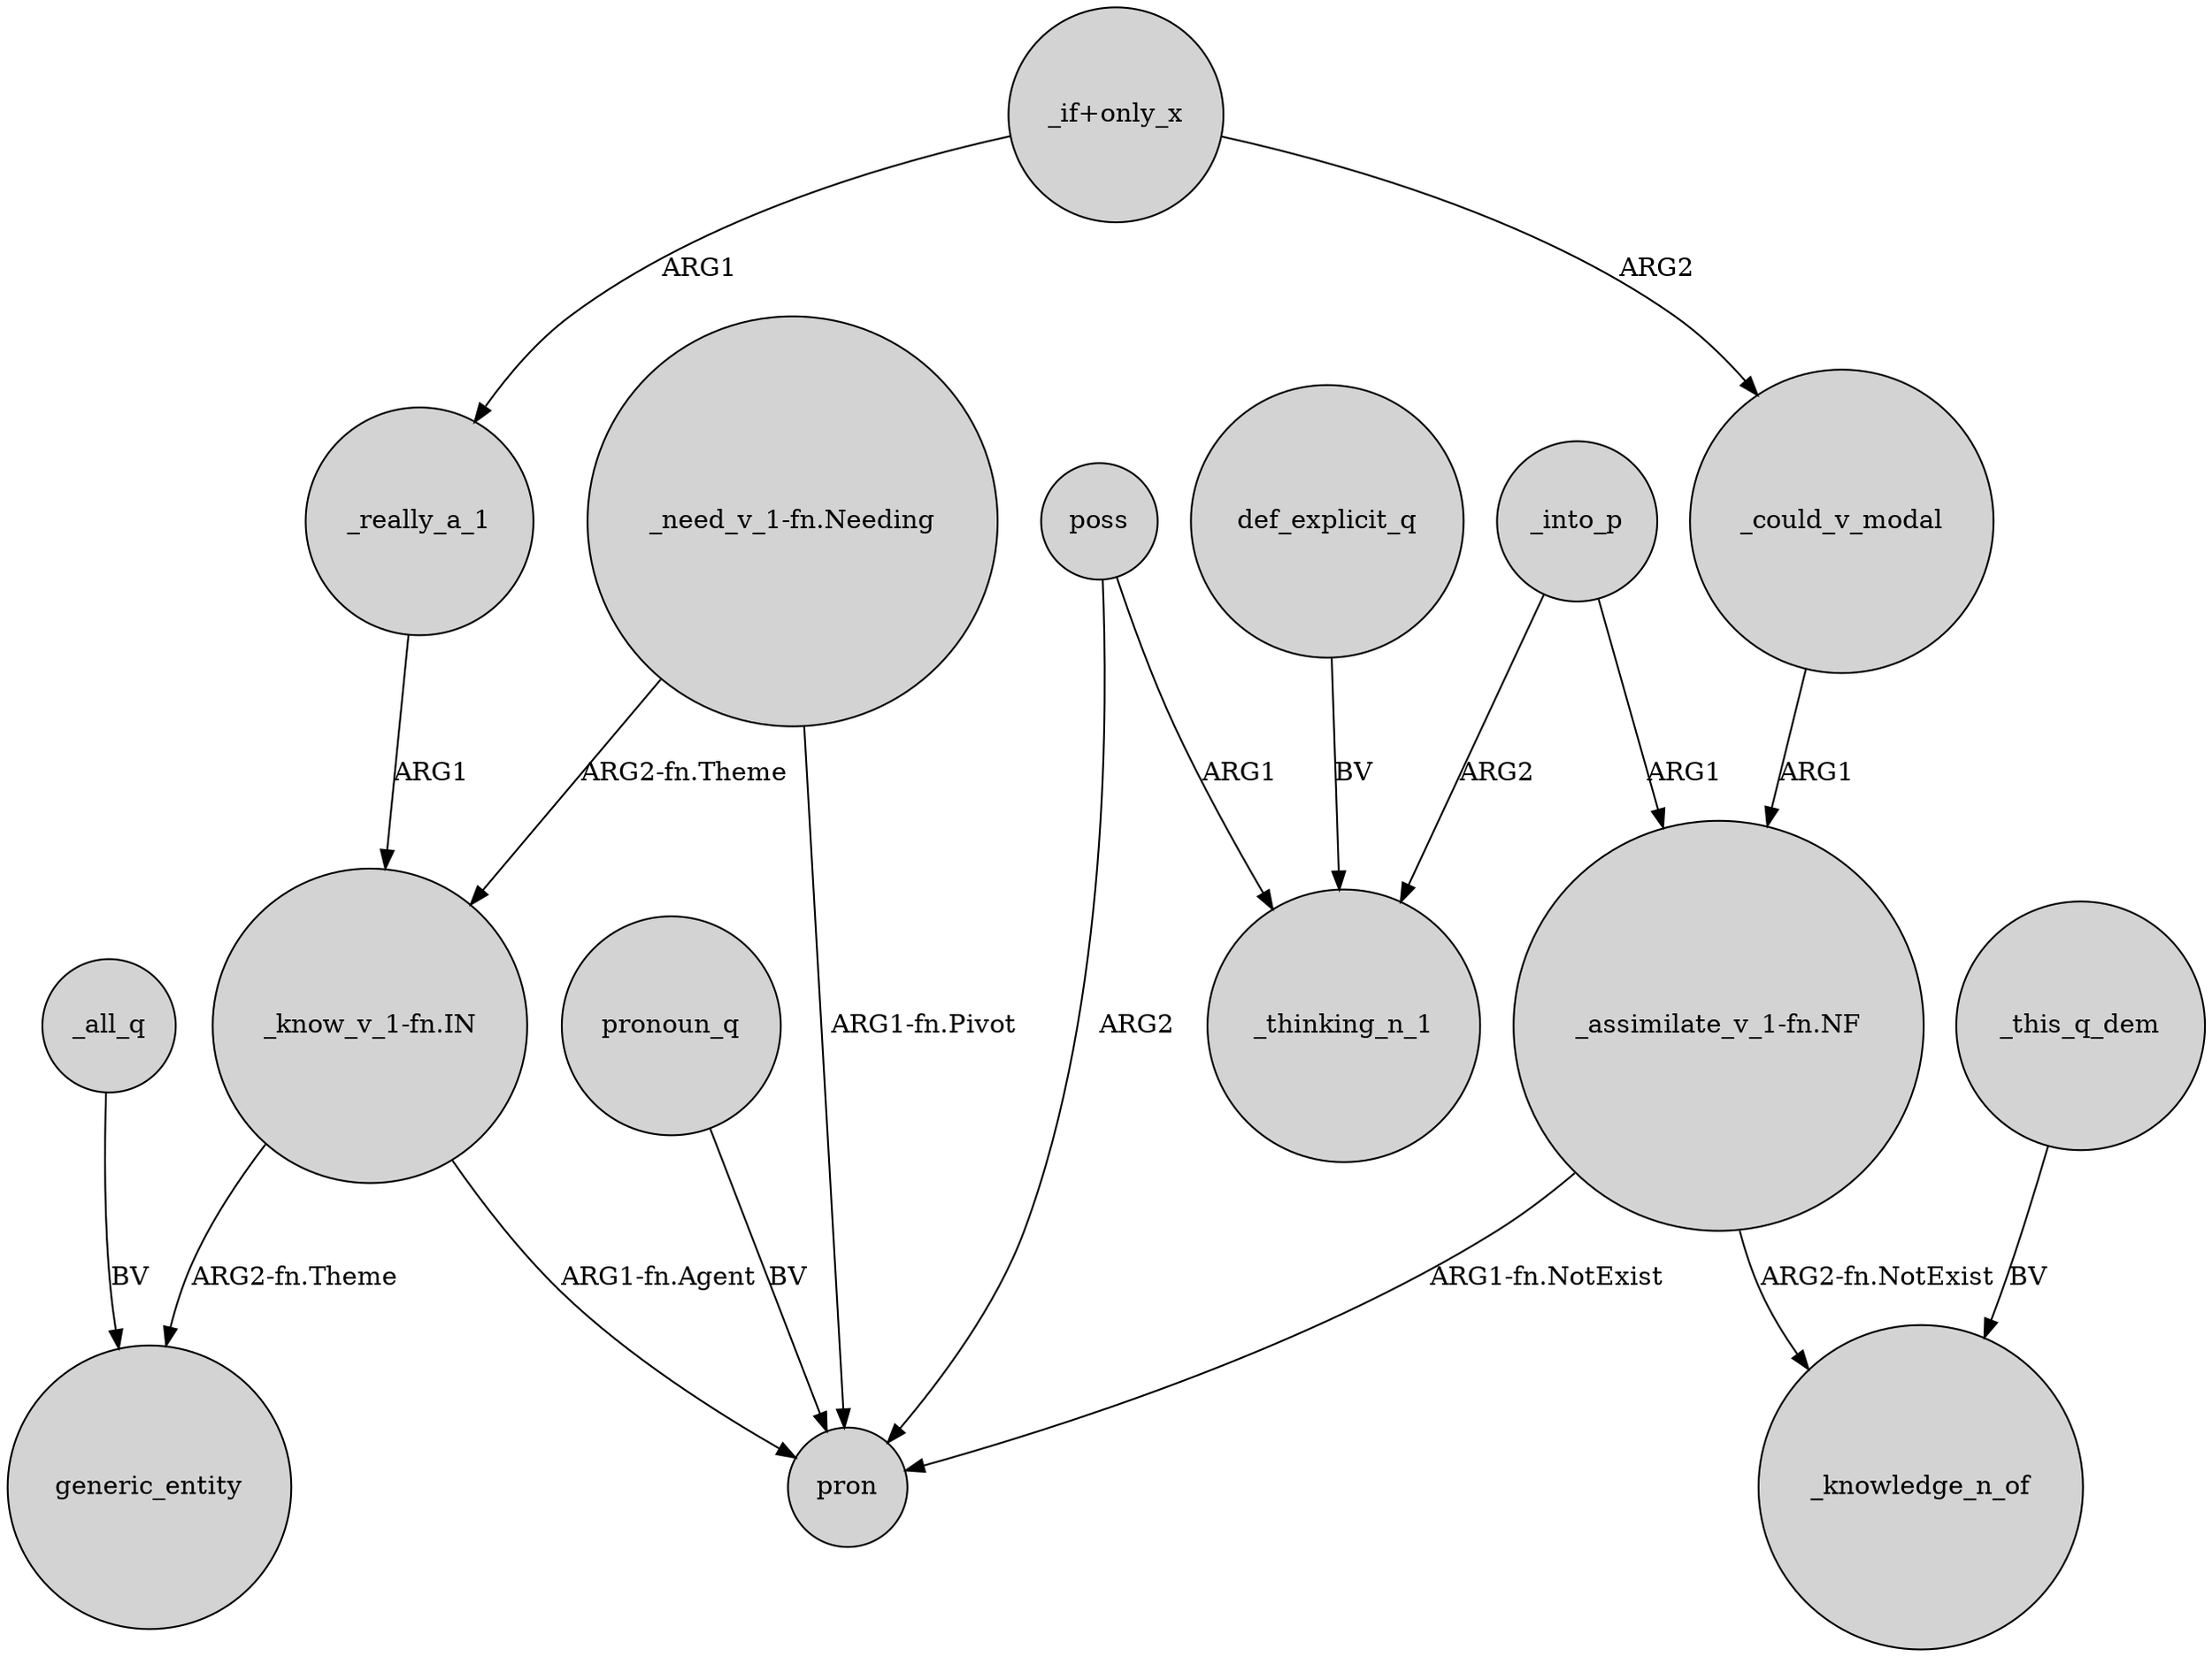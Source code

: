 digraph {
	node [shape=circle style=filled]
	"_know_v_1-fn.IN" -> generic_entity [label="ARG2-fn.Theme"]
	"_if+only_x" -> _could_v_modal [label=ARG2]
	"_need_v_1-fn.Needing" -> "_know_v_1-fn.IN" [label="ARG2-fn.Theme"]
	"_know_v_1-fn.IN" -> pron [label="ARG1-fn.Agent"]
	"_if+only_x" -> _really_a_1 [label=ARG1]
	_could_v_modal -> "_assimilate_v_1-fn.NF" [label=ARG1]
	"_need_v_1-fn.Needing" -> pron [label="ARG1-fn.Pivot"]
	"_assimilate_v_1-fn.NF" -> _knowledge_n_of [label="ARG2-fn.NotExist"]
	def_explicit_q -> _thinking_n_1 [label=BV]
	poss -> pron [label=ARG2]
	_into_p -> _thinking_n_1 [label=ARG2]
	_really_a_1 -> "_know_v_1-fn.IN" [label=ARG1]
	_into_p -> "_assimilate_v_1-fn.NF" [label=ARG1]
	poss -> _thinking_n_1 [label=ARG1]
	"_assimilate_v_1-fn.NF" -> pron [label="ARG1-fn.NotExist"]
	_this_q_dem -> _knowledge_n_of [label=BV]
	_all_q -> generic_entity [label=BV]
	pronoun_q -> pron [label=BV]
}
